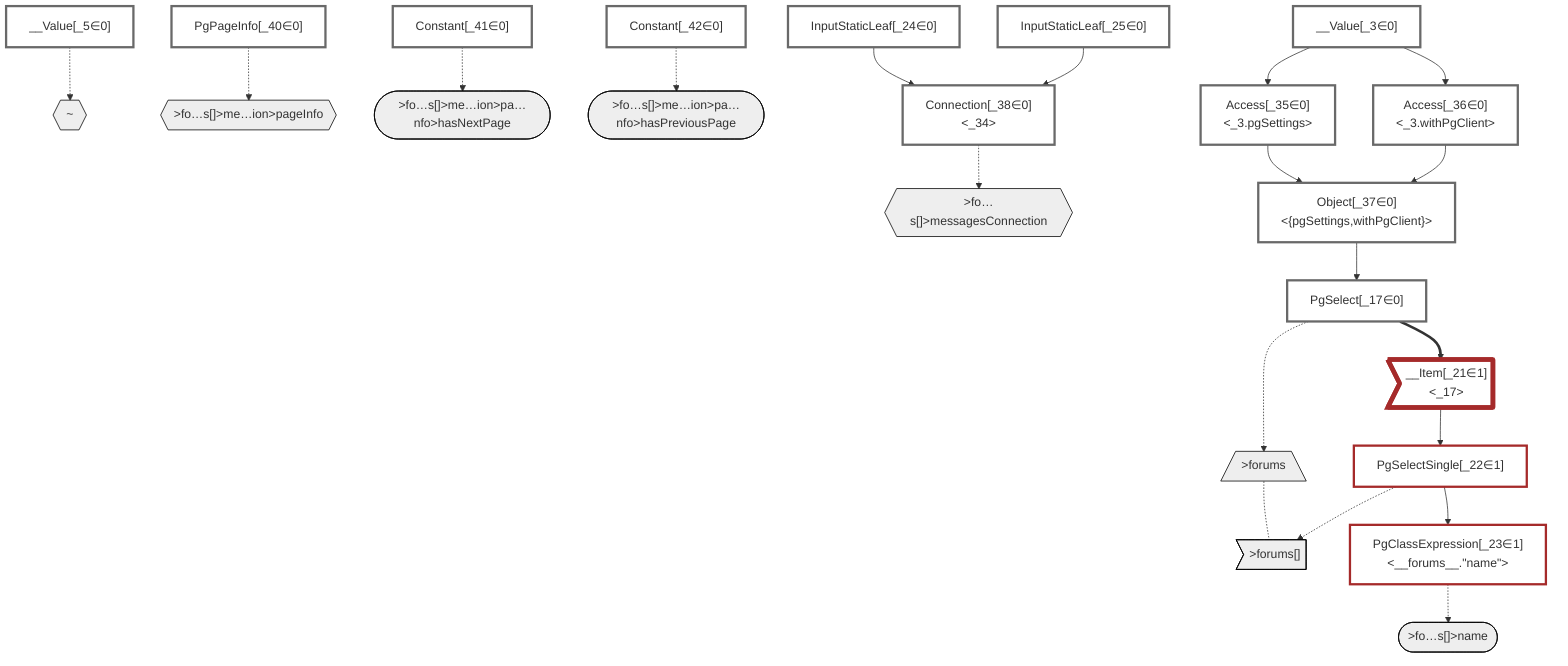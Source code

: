 graph TD
    classDef path fill:#eee,stroke:#000
    classDef plan fill:#fff,stroke-width:3px
    classDef itemplan fill:#fff,stroke-width:6px
    classDef sideeffectplan fill:#f00,stroke-width:6px

    %% subgraph fields
    P1{{"~"}}:::path
    P2[/">forums"\]:::path
    P3>">forums[]"]:::path
    P2 -.- P3
    P4([">fo…s[]>name"]):::path
    %% P3 -.-> P4
    P5{{">fo…s[]>messagesConnection"}}:::path
    P6{{">fo…s[]>me…ion>pageInfo"}}:::path
    P7([">fo…s[]>me…ion>pa…nfo>hasNextPage"]):::path
    %% P6 -.-> P7
    P8([">fo…s[]>me…ion>pa…nfo>hasPreviousPage"]):::path
    %% P6 -.-> P8
    %% P5 -.-> P6
    %% P3 -.-> P5
    %% P1 -.-> P2
    %% end

    %% define plans
    __Value_3["__Value[_3∈0]<br /><context>"]:::plan
    __Value_5["__Value[_5∈0]<br /><rootValue>"]:::plan
    PgSelect_17["PgSelect[_17∈0]<br /><forums>"]:::plan
    __Item_21>"__Item[_21∈1]<br /><_17>"]:::itemplan
    PgSelectSingle_22["PgSelectSingle[_22∈1]<br /><forums>"]:::plan
    PgClassExpression_23["PgClassExpression[_23∈1]<br /><__forums__.#quot;name#quot;>"]:::plan
    InputStaticLeaf_24["InputStaticLeaf[_24∈0]"]:::plan
    InputStaticLeaf_25["InputStaticLeaf[_25∈0]"]:::plan
    Access_35["Access[_35∈0]<br /><_3.pgSettings>"]:::plan
    Access_36["Access[_36∈0]<br /><_3.withPgClient>"]:::plan
    Object_37["Object[_37∈0]<br /><{pgSettings,withPgClient}>"]:::plan
    Connection_38["Connection[_38∈0]<br /><_34>"]:::plan
    PgPageInfo_40["PgPageInfo[_40∈0]"]:::plan
    Constant_41["Constant[_41∈0]"]:::plan
    Constant_42["Constant[_42∈0]"]:::plan

    %% plan dependencies
    Object_37 --> PgSelect_17
    PgSelect_17 ==> __Item_21
    __Item_21 --> PgSelectSingle_22
    PgSelectSingle_22 --> PgClassExpression_23
    __Value_3 --> Access_35
    __Value_3 --> Access_36
    Access_35 --> Object_37
    Access_36 --> Object_37
    InputStaticLeaf_24 --> Connection_38
    InputStaticLeaf_25 --> Connection_38

    %% plan-to-path relationships
    __Value_5 -.-> P1
    PgSelect_17 -.-> P2
    PgSelectSingle_22 -.-> P3
    PgClassExpression_23 -.-> P4
    Connection_38 -.-> P5
    PgPageInfo_40 -.-> P6
    Constant_41 -.-> P7
    Constant_42 -.-> P8

    %% allocate buckets
    classDef bucket0 stroke:#696969
    class __Value_3,__Value_5,PgSelect_17,InputStaticLeaf_24,InputStaticLeaf_25,Access_35,Access_36,Object_37,Connection_38,PgPageInfo_40,Constant_41,Constant_42 bucket0
    classDef bucket1 stroke:#a52a2a
    class __Item_21,PgSelectSingle_22,PgClassExpression_23 bucket1